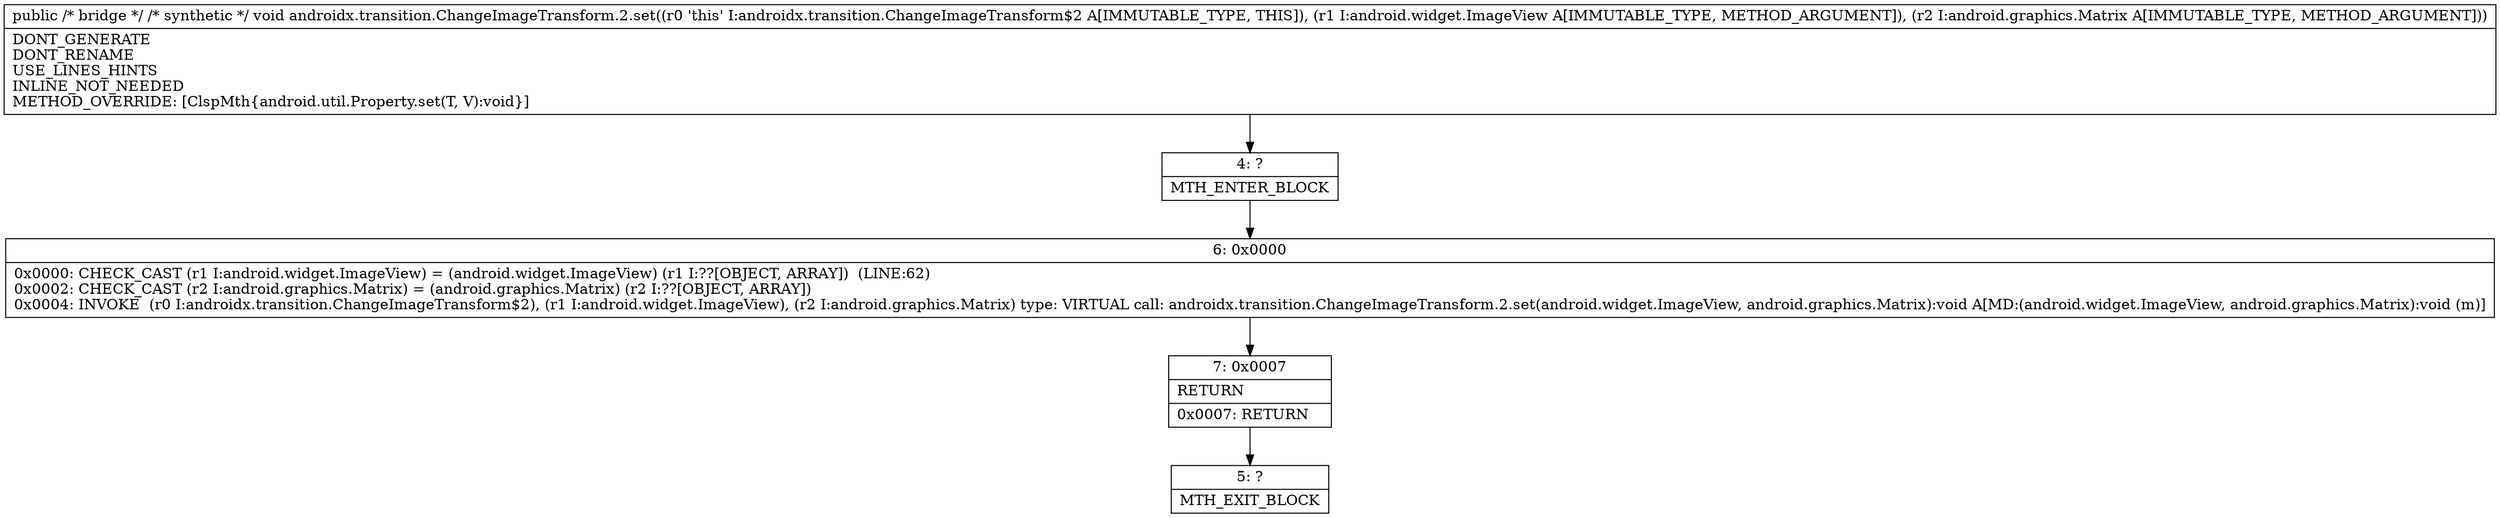 digraph "CFG forandroidx.transition.ChangeImageTransform.2.set(Ljava\/lang\/Object;Ljava\/lang\/Object;)V" {
Node_4 [shape=record,label="{4\:\ ?|MTH_ENTER_BLOCK\l}"];
Node_6 [shape=record,label="{6\:\ 0x0000|0x0000: CHECK_CAST (r1 I:android.widget.ImageView) = (android.widget.ImageView) (r1 I:??[OBJECT, ARRAY])  (LINE:62)\l0x0002: CHECK_CAST (r2 I:android.graphics.Matrix) = (android.graphics.Matrix) (r2 I:??[OBJECT, ARRAY]) \l0x0004: INVOKE  (r0 I:androidx.transition.ChangeImageTransform$2), (r1 I:android.widget.ImageView), (r2 I:android.graphics.Matrix) type: VIRTUAL call: androidx.transition.ChangeImageTransform.2.set(android.widget.ImageView, android.graphics.Matrix):void A[MD:(android.widget.ImageView, android.graphics.Matrix):void (m)]\l}"];
Node_7 [shape=record,label="{7\:\ 0x0007|RETURN\l|0x0007: RETURN   \l}"];
Node_5 [shape=record,label="{5\:\ ?|MTH_EXIT_BLOCK\l}"];
MethodNode[shape=record,label="{public \/* bridge *\/ \/* synthetic *\/ void androidx.transition.ChangeImageTransform.2.set((r0 'this' I:androidx.transition.ChangeImageTransform$2 A[IMMUTABLE_TYPE, THIS]), (r1 I:android.widget.ImageView A[IMMUTABLE_TYPE, METHOD_ARGUMENT]), (r2 I:android.graphics.Matrix A[IMMUTABLE_TYPE, METHOD_ARGUMENT]))  | DONT_GENERATE\lDONT_RENAME\lUSE_LINES_HINTS\lINLINE_NOT_NEEDED\lMETHOD_OVERRIDE: [ClspMth\{android.util.Property.set(T, V):void\}]\l}"];
MethodNode -> Node_4;Node_4 -> Node_6;
Node_6 -> Node_7;
Node_7 -> Node_5;
}

